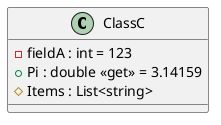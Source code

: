 @startuml
class ClassC {
    - fieldA : int = 123
    + Pi : double <<get>> = 3.14159
    # Items : List<string>
}
@enduml
